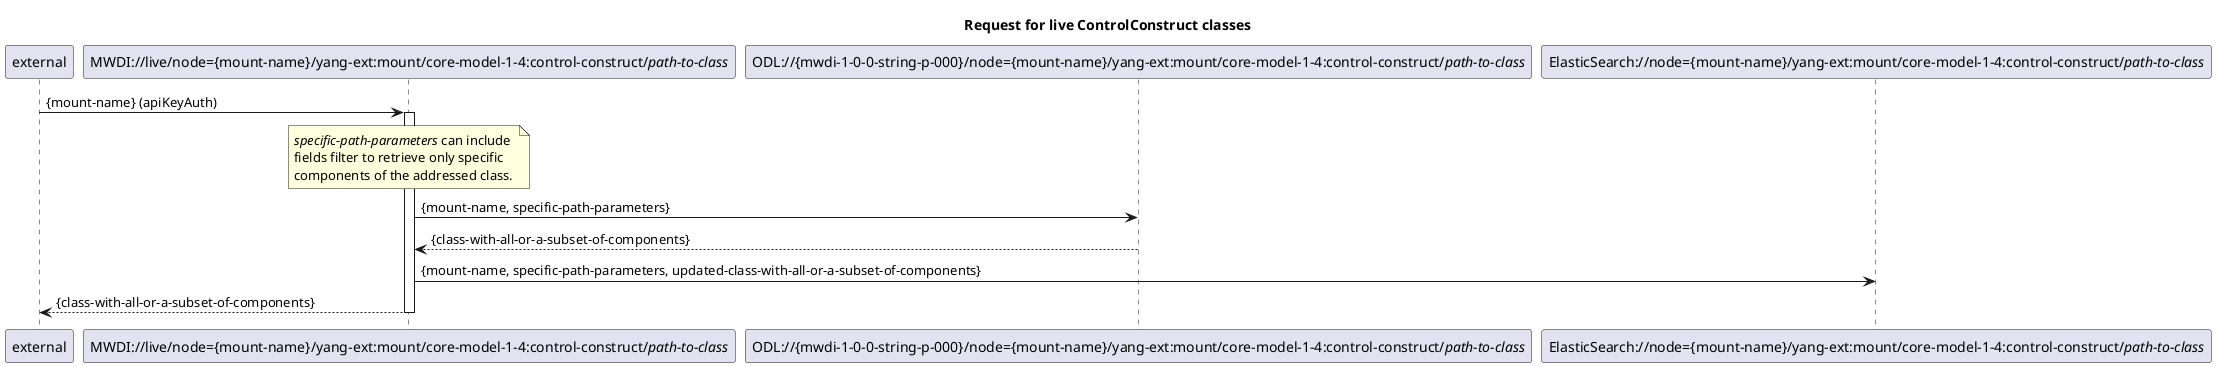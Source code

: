 @startuml 510_LiveRessourcePath
skinparam responseMessageBelowArrow true

title Request for live ControlConstruct classes

participant "external" as requestor
participant "MWDI://live/node={mount-name}/yang-ext:mount/core-model-1-4:control-construct/<i>path-to-class</i>" as LiveControlConstructClass
participant "ODL://{mwdi-1-0-0-string-p-000}/node={mount-name}/yang-ext:mount/core-model-1-4:control-construct/<i>path-to-class</i>" as OdlControlConstructClass
participant "ElasticSearch://node={mount-name}/yang-ext:mount/core-model-1-4:control-construct/<i>path-to-class</i>" as EsControlConstructClass

requestor -> LiveControlConstructClass: {mount-name} (apiKeyAuth)
activate LiveControlConstructClass

note over LiveControlConstructClass: <i>specific-path-parameters</i> can include \nfields filter to retrieve only specific \ncomponents of the addressed class.
LiveControlConstructClass -> OdlControlConstructClass: {mount-name, specific-path-parameters}
OdlControlConstructClass --> LiveControlConstructClass: {class-with-all-or-a-subset-of-components}

LiveControlConstructClass -> EsControlConstructClass: {mount-name, specific-path-parameters, updated-class-with-all-or-a-subset-of-components}

LiveControlConstructClass --> requestor: {class-with-all-or-a-subset-of-components}
deactivate LiveControlConstructClass

@enduml



